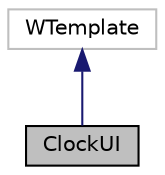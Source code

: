 digraph "ClockUI"
{
 // LATEX_PDF_SIZE
  edge [fontname="Helvetica",fontsize="10",labelfontname="Helvetica",labelfontsize="10"];
  node [fontname="Helvetica",fontsize="10",shape=record];
  Node1 [label="ClockUI",height=0.2,width=0.4,color="black", fillcolor="grey75", style="filled", fontcolor="black",tooltip="Clock UI."];
  Node2 -> Node1 [dir="back",color="midnightblue",fontsize="10",style="solid",fontname="Helvetica"];
  Node2 [label="WTemplate",height=0.2,width=0.4,color="grey75", fillcolor="white", style="filled",tooltip=" "];
}
